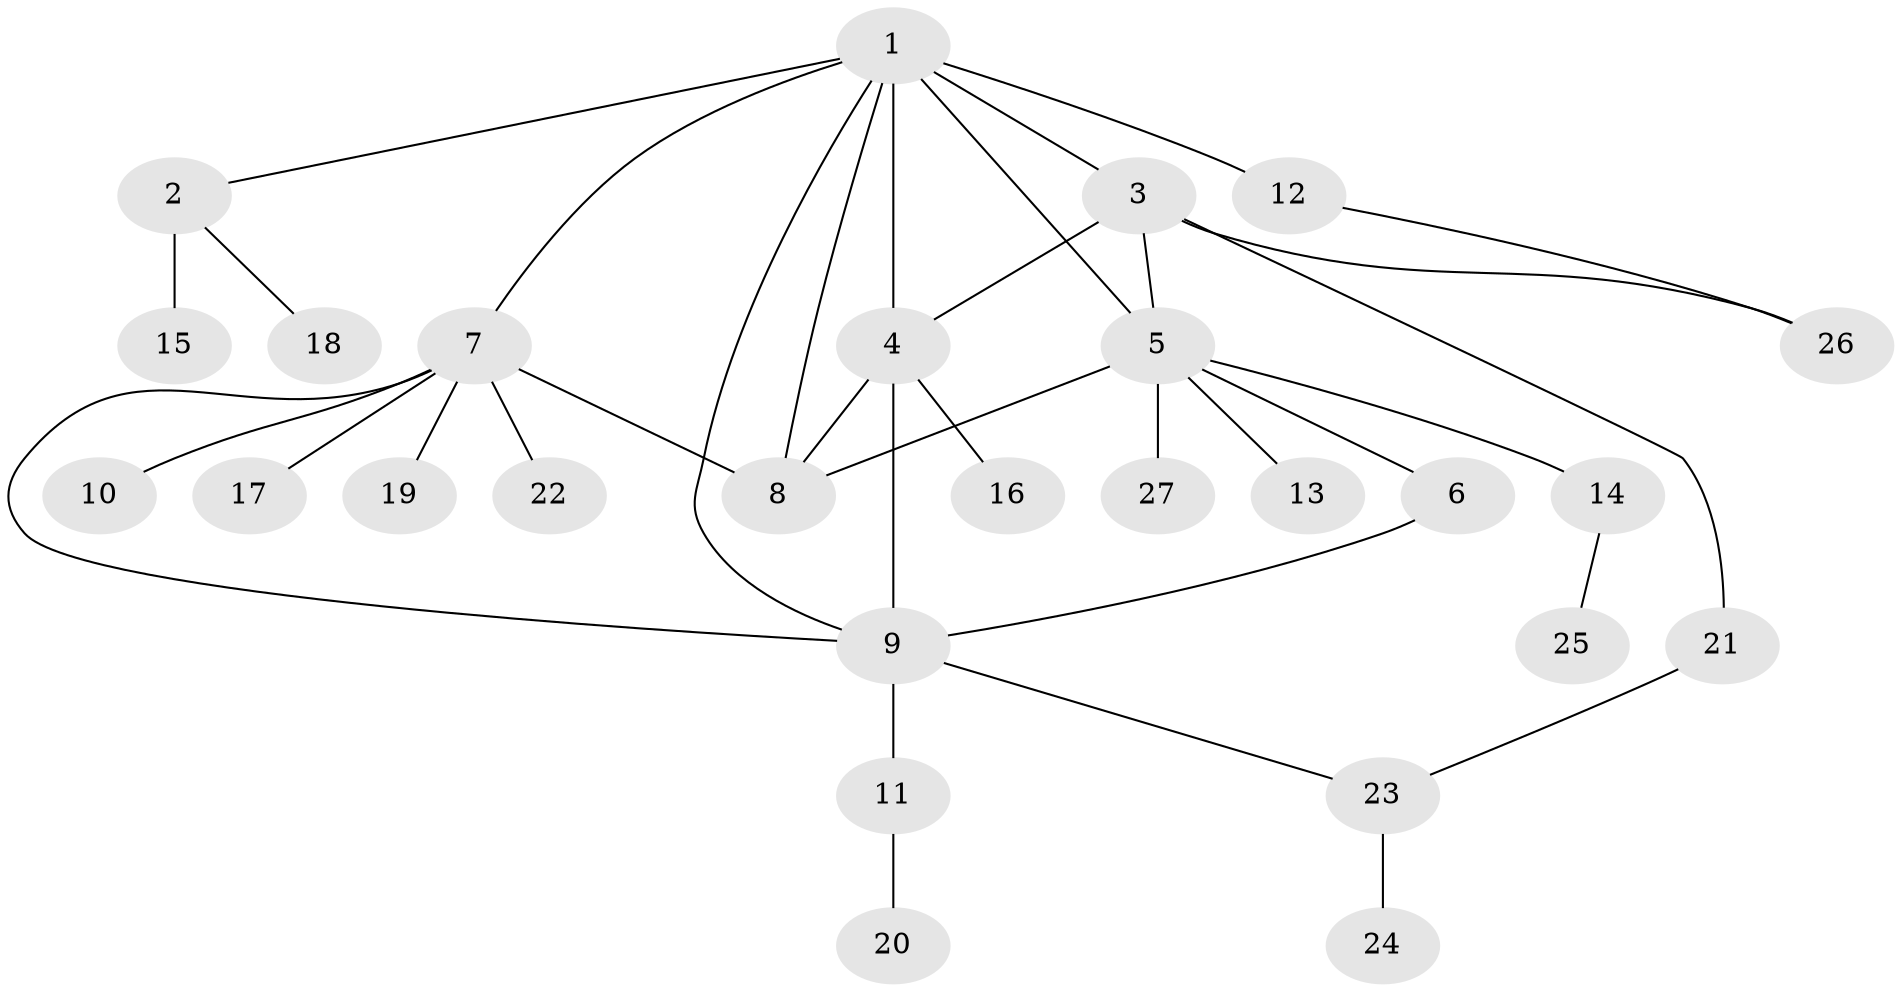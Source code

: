 // original degree distribution, {10: 0.019230769230769232, 6: 0.038461538461538464, 4: 0.057692307692307696, 9: 0.019230769230769232, 2: 0.23076923076923078, 8: 0.038461538461538464, 3: 0.07692307692307693, 1: 0.5192307692307693}
// Generated by graph-tools (version 1.1) at 2025/37/03/09/25 02:37:31]
// undirected, 27 vertices, 36 edges
graph export_dot {
graph [start="1"]
  node [color=gray90,style=filled];
  1;
  2;
  3;
  4;
  5;
  6;
  7;
  8;
  9;
  10;
  11;
  12;
  13;
  14;
  15;
  16;
  17;
  18;
  19;
  20;
  21;
  22;
  23;
  24;
  25;
  26;
  27;
  1 -- 2 [weight=1.0];
  1 -- 3 [weight=1.0];
  1 -- 4 [weight=1.0];
  1 -- 5 [weight=1.0];
  1 -- 7 [weight=1.0];
  1 -- 8 [weight=1.0];
  1 -- 9 [weight=1.0];
  1 -- 12 [weight=2.0];
  2 -- 15 [weight=3.0];
  2 -- 18 [weight=1.0];
  3 -- 4 [weight=1.0];
  3 -- 5 [weight=1.0];
  3 -- 21 [weight=1.0];
  3 -- 26 [weight=1.0];
  4 -- 8 [weight=1.0];
  4 -- 9 [weight=2.0];
  4 -- 16 [weight=1.0];
  5 -- 6 [weight=1.0];
  5 -- 8 [weight=1.0];
  5 -- 13 [weight=1.0];
  5 -- 14 [weight=1.0];
  5 -- 27 [weight=2.0];
  6 -- 9 [weight=1.0];
  7 -- 8 [weight=1.0];
  7 -- 9 [weight=1.0];
  7 -- 10 [weight=1.0];
  7 -- 17 [weight=1.0];
  7 -- 19 [weight=1.0];
  7 -- 22 [weight=1.0];
  9 -- 11 [weight=1.0];
  9 -- 23 [weight=1.0];
  11 -- 20 [weight=1.0];
  12 -- 26 [weight=1.0];
  14 -- 25 [weight=1.0];
  21 -- 23 [weight=1.0];
  23 -- 24 [weight=1.0];
}
